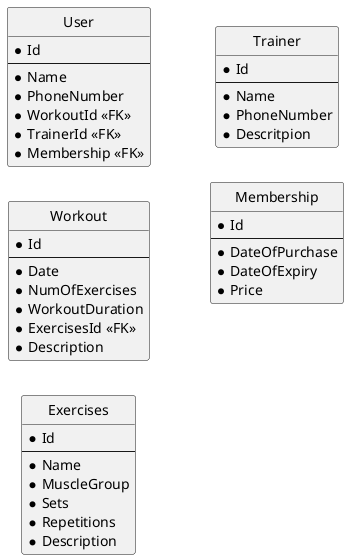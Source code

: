 @startuml fitness

hide circle
left to right direction


entity User{
    *Id
    ---
    *Name
    *PhoneNumber
    *WorkoutId <<FK>>
    *TrainerId <<FK>>
    *Membership <<FK>>
}

entity Workout{
    *Id
    ---
    *Date
    *NumOfExercises
    *WorkoutDuration
    *ExercisesId <<FK>>
    *Description
}

entity Exercises{
    *Id
    ---
    *Name
    *MuscleGroup
    *Sets
    *Repetitions
    *Description
}

entity Trainer{
    *Id
    ---
    *Name
    *PhoneNumber
    *Descritpion
}

entity Membership{
    *Id
    ---
    *DateOfPurchase
    *DateOfExpiry
    *Price
}


@enduml